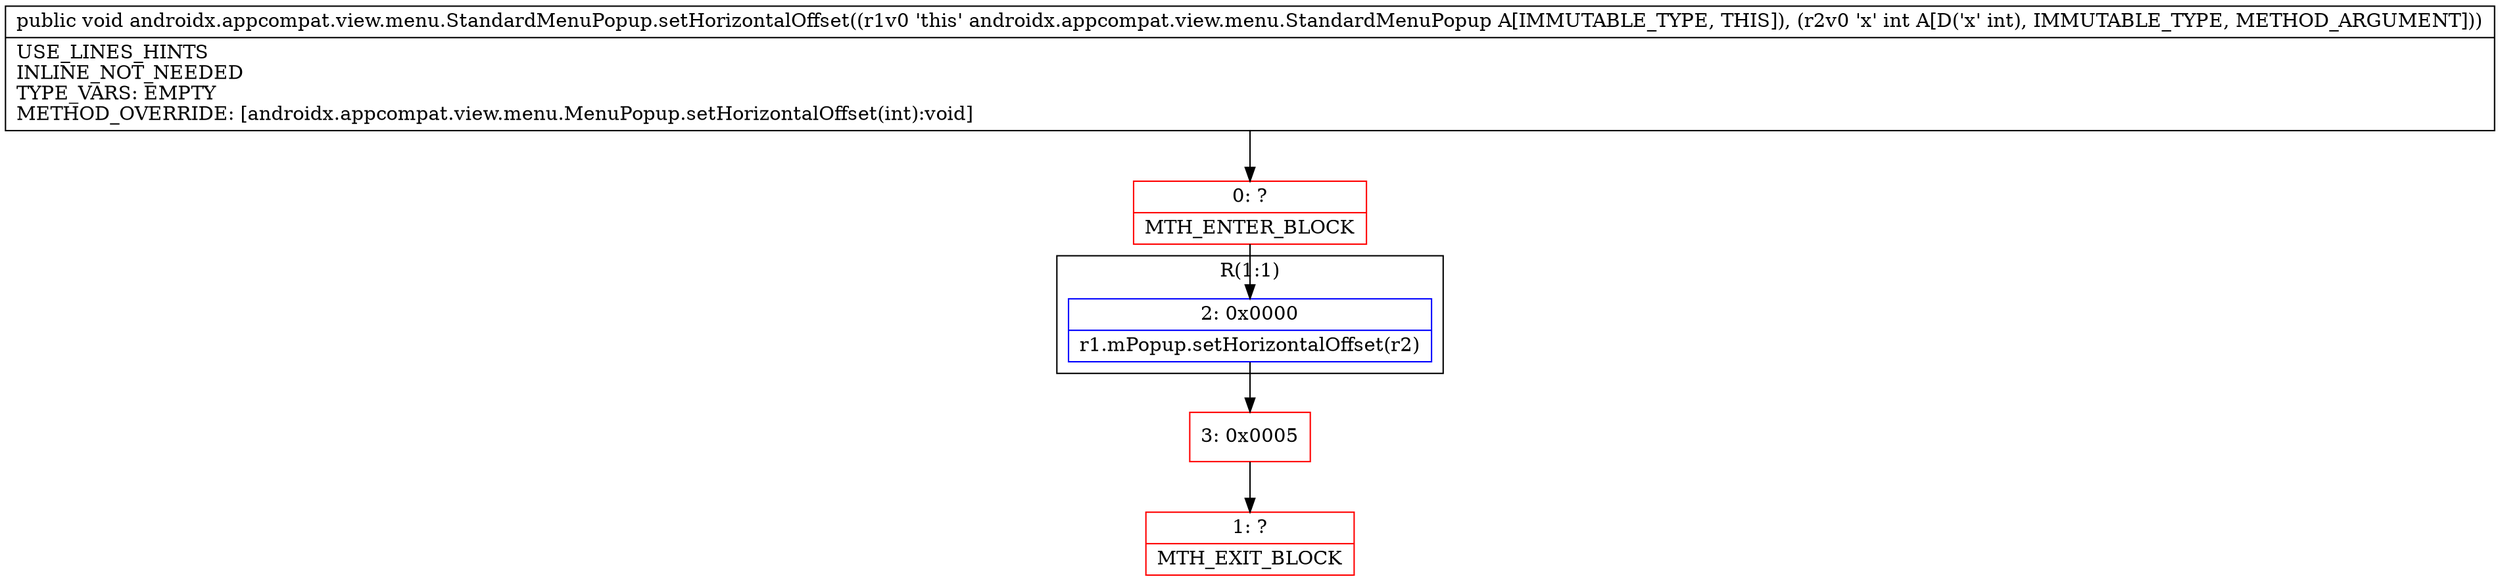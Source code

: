 digraph "CFG forandroidx.appcompat.view.menu.StandardMenuPopup.setHorizontalOffset(I)V" {
subgraph cluster_Region_165125236 {
label = "R(1:1)";
node [shape=record,color=blue];
Node_2 [shape=record,label="{2\:\ 0x0000|r1.mPopup.setHorizontalOffset(r2)\l}"];
}
Node_0 [shape=record,color=red,label="{0\:\ ?|MTH_ENTER_BLOCK\l}"];
Node_3 [shape=record,color=red,label="{3\:\ 0x0005}"];
Node_1 [shape=record,color=red,label="{1\:\ ?|MTH_EXIT_BLOCK\l}"];
MethodNode[shape=record,label="{public void androidx.appcompat.view.menu.StandardMenuPopup.setHorizontalOffset((r1v0 'this' androidx.appcompat.view.menu.StandardMenuPopup A[IMMUTABLE_TYPE, THIS]), (r2v0 'x' int A[D('x' int), IMMUTABLE_TYPE, METHOD_ARGUMENT]))  | USE_LINES_HINTS\lINLINE_NOT_NEEDED\lTYPE_VARS: EMPTY\lMETHOD_OVERRIDE: [androidx.appcompat.view.menu.MenuPopup.setHorizontalOffset(int):void]\l}"];
MethodNode -> Node_0;Node_2 -> Node_3;
Node_0 -> Node_2;
Node_3 -> Node_1;
}

